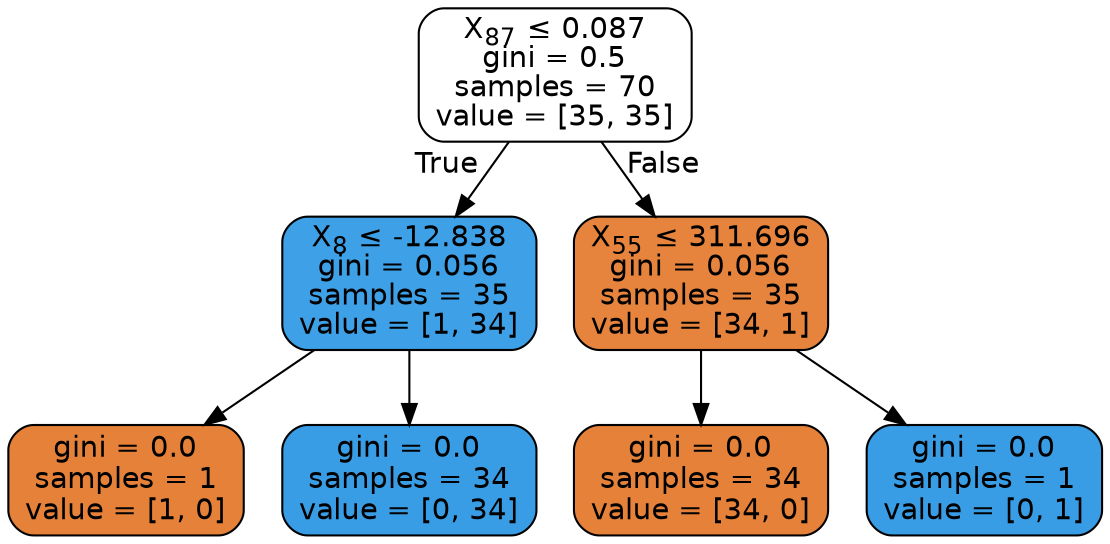digraph Tree {
node [shape=box, style="filled, rounded", color="black", fontname=helvetica] ;
edge [fontname=helvetica] ;
0 [label=<X<SUB>87</SUB> &le; 0.087<br/>gini = 0.5<br/>samples = 70<br/>value = [35, 35]>, fillcolor="#e5813900"] ;
1 [label=<X<SUB>8</SUB> &le; -12.838<br/>gini = 0.056<br/>samples = 35<br/>value = [1, 34]>, fillcolor="#399de5f8"] ;
0 -> 1 [labeldistance=2.5, labelangle=45, headlabel="True"] ;
2 [label=<gini = 0.0<br/>samples = 1<br/>value = [1, 0]>, fillcolor="#e58139ff"] ;
1 -> 2 ;
3 [label=<gini = 0.0<br/>samples = 34<br/>value = [0, 34]>, fillcolor="#399de5ff"] ;
1 -> 3 ;
4 [label=<X<SUB>55</SUB> &le; 311.696<br/>gini = 0.056<br/>samples = 35<br/>value = [34, 1]>, fillcolor="#e58139f8"] ;
0 -> 4 [labeldistance=2.5, labelangle=-45, headlabel="False"] ;
5 [label=<gini = 0.0<br/>samples = 34<br/>value = [34, 0]>, fillcolor="#e58139ff"] ;
4 -> 5 ;
6 [label=<gini = 0.0<br/>samples = 1<br/>value = [0, 1]>, fillcolor="#399de5ff"] ;
4 -> 6 ;
}